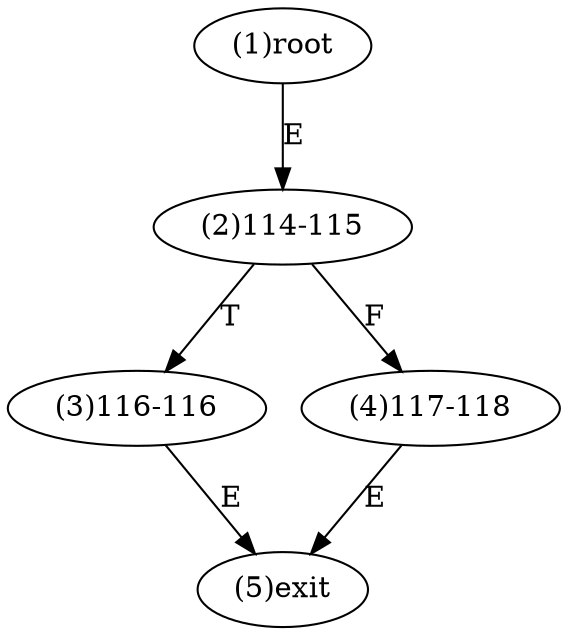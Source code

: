 digraph "" { 
1[ label="(1)root"];
2[ label="(2)114-115"];
3[ label="(3)116-116"];
4[ label="(4)117-118"];
5[ label="(5)exit"];
1->2[ label="E"];
2->4[ label="F"];
2->3[ label="T"];
3->5[ label="E"];
4->5[ label="E"];
}